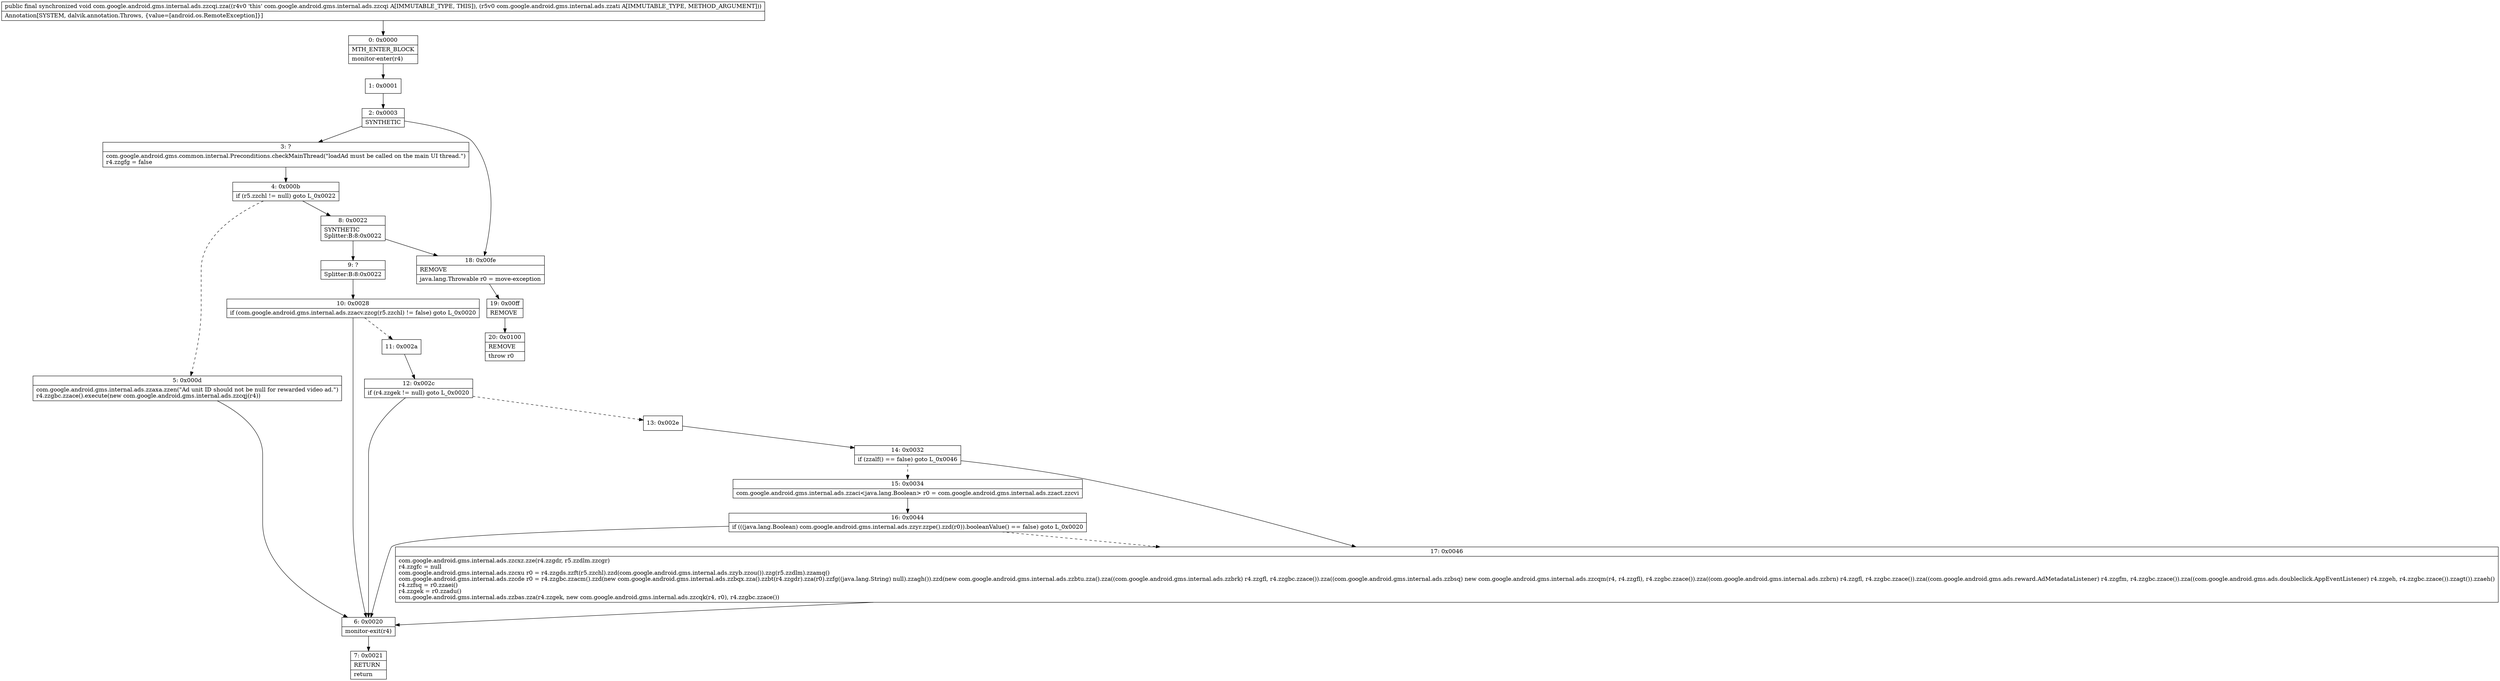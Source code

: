 digraph "CFG forcom.google.android.gms.internal.ads.zzcqi.zza(Lcom\/google\/android\/gms\/internal\/ads\/zzati;)V" {
Node_0 [shape=record,label="{0\:\ 0x0000|MTH_ENTER_BLOCK\l|monitor\-enter(r4)\l}"];
Node_1 [shape=record,label="{1\:\ 0x0001}"];
Node_2 [shape=record,label="{2\:\ 0x0003|SYNTHETIC\l}"];
Node_3 [shape=record,label="{3\:\ ?|com.google.android.gms.common.internal.Preconditions.checkMainThread(\"loadAd must be called on the main UI thread.\")\lr4.zzgfg = false\l}"];
Node_4 [shape=record,label="{4\:\ 0x000b|if (r5.zzchl != null) goto L_0x0022\l}"];
Node_5 [shape=record,label="{5\:\ 0x000d|com.google.android.gms.internal.ads.zzaxa.zzen(\"Ad unit ID should not be null for rewarded video ad.\")\lr4.zzgbc.zzace().execute(new com.google.android.gms.internal.ads.zzcqj(r4))\l}"];
Node_6 [shape=record,label="{6\:\ 0x0020|monitor\-exit(r4)\l}"];
Node_7 [shape=record,label="{7\:\ 0x0021|RETURN\l|return\l}"];
Node_8 [shape=record,label="{8\:\ 0x0022|SYNTHETIC\lSplitter:B:8:0x0022\l}"];
Node_9 [shape=record,label="{9\:\ ?|Splitter:B:8:0x0022\l}"];
Node_10 [shape=record,label="{10\:\ 0x0028|if (com.google.android.gms.internal.ads.zzacv.zzcg(r5.zzchl) != false) goto L_0x0020\l}"];
Node_11 [shape=record,label="{11\:\ 0x002a}"];
Node_12 [shape=record,label="{12\:\ 0x002c|if (r4.zzgek != null) goto L_0x0020\l}"];
Node_13 [shape=record,label="{13\:\ 0x002e}"];
Node_14 [shape=record,label="{14\:\ 0x0032|if (zzalf() == false) goto L_0x0046\l}"];
Node_15 [shape=record,label="{15\:\ 0x0034|com.google.android.gms.internal.ads.zzaci\<java.lang.Boolean\> r0 = com.google.android.gms.internal.ads.zzact.zzcvi\l}"];
Node_16 [shape=record,label="{16\:\ 0x0044|if (((java.lang.Boolean) com.google.android.gms.internal.ads.zzyr.zzpe().zzd(r0)).booleanValue() == false) goto L_0x0020\l}"];
Node_17 [shape=record,label="{17\:\ 0x0046|com.google.android.gms.internal.ads.zzcxz.zze(r4.zzgdr, r5.zzdlm.zzcgr)\lr4.zzgfc = null\lcom.google.android.gms.internal.ads.zzcxu r0 = r4.zzgds.zzft(r5.zzchl).zzd(com.google.android.gms.internal.ads.zzyb.zzou()).zzg(r5.zzdlm).zzamq()\lcom.google.android.gms.internal.ads.zzcde r0 = r4.zzgbc.zzacm().zzd(new com.google.android.gms.internal.ads.zzbqx.zza().zzbt(r4.zzgdr).zza(r0).zzfg((java.lang.String) null).zzagh()).zzd(new com.google.android.gms.internal.ads.zzbtu.zza().zza((com.google.android.gms.internal.ads.zzbrk) r4.zzgfl, r4.zzgbc.zzace()).zza((com.google.android.gms.internal.ads.zzbsq) new com.google.android.gms.internal.ads.zzcqm(r4, r4.zzgfl), r4.zzgbc.zzace()).zza((com.google.android.gms.internal.ads.zzbrn) r4.zzgfl, r4.zzgbc.zzace()).zza((com.google.android.gms.ads.reward.AdMetadataListener) r4.zzgfm, r4.zzgbc.zzace()).zza((com.google.android.gms.ads.doubleclick.AppEventListener) r4.zzgeh, r4.zzgbc.zzace()).zzagt()).zzaeh()\lr4.zzfsq = r0.zzaei()\lr4.zzgek = r0.zzadu()\lcom.google.android.gms.internal.ads.zzbas.zza(r4.zzgek, new com.google.android.gms.internal.ads.zzcqk(r4, r0), r4.zzgbc.zzace())\l}"];
Node_18 [shape=record,label="{18\:\ 0x00fe|REMOVE\l|java.lang.Throwable r0 = move\-exception\l}"];
Node_19 [shape=record,label="{19\:\ 0x00ff|REMOVE\l}"];
Node_20 [shape=record,label="{20\:\ 0x0100|REMOVE\l|throw r0\l}"];
MethodNode[shape=record,label="{public final synchronized void com.google.android.gms.internal.ads.zzcqi.zza((r4v0 'this' com.google.android.gms.internal.ads.zzcqi A[IMMUTABLE_TYPE, THIS]), (r5v0 com.google.android.gms.internal.ads.zzati A[IMMUTABLE_TYPE, METHOD_ARGUMENT]))  | Annotation[SYSTEM, dalvik.annotation.Throws, \{value=[android.os.RemoteException]\}]\l}"];
MethodNode -> Node_0;
Node_0 -> Node_1;
Node_1 -> Node_2;
Node_2 -> Node_3;
Node_2 -> Node_18;
Node_3 -> Node_4;
Node_4 -> Node_5[style=dashed];
Node_4 -> Node_8;
Node_5 -> Node_6;
Node_6 -> Node_7;
Node_8 -> Node_9;
Node_8 -> Node_18;
Node_9 -> Node_10;
Node_10 -> Node_6;
Node_10 -> Node_11[style=dashed];
Node_11 -> Node_12;
Node_12 -> Node_6;
Node_12 -> Node_13[style=dashed];
Node_13 -> Node_14;
Node_14 -> Node_15[style=dashed];
Node_14 -> Node_17;
Node_15 -> Node_16;
Node_16 -> Node_6;
Node_16 -> Node_17[style=dashed];
Node_17 -> Node_6;
Node_18 -> Node_19;
Node_19 -> Node_20;
}

